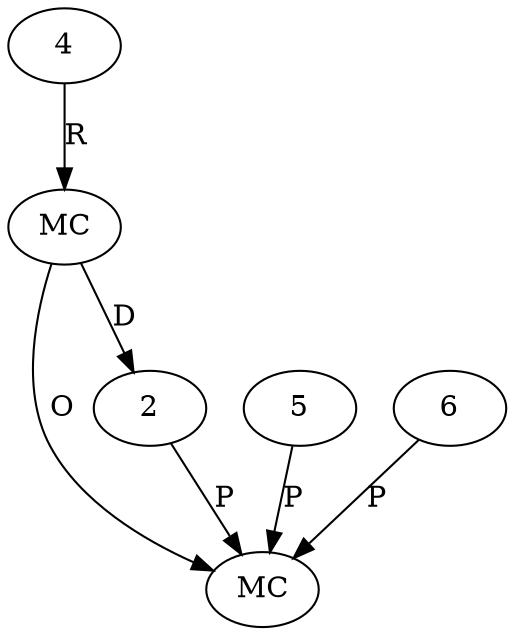 digraph "AUG" {

  1 [ label="MC" s="format()" t="DateFormatUtils" l="219" ];
  2 [ t="String" n="dummy_" ];
  3 [ label="MC" s="getPattern()" t="FastDateFormat" l="220" ];
  4 [ t="FastDateFormat" v="null" n="DateFormatUtils.ISO_TIME_NO_T_TIME_ZONE_FORMAT" ];
  5 [ t="long" n="dummy_" ];
  6 [ t="Locale" n="dummy_" ];
  3 -> 1 [ label="O" ];
  2 -> 1 [ label="P" ];
  5 -> 1 [ label="P" ];
  6 -> 1 [ label="P" ];
  3 -> 2 [ label="D" ];
  4 -> 3 [ label="R" ];
}
